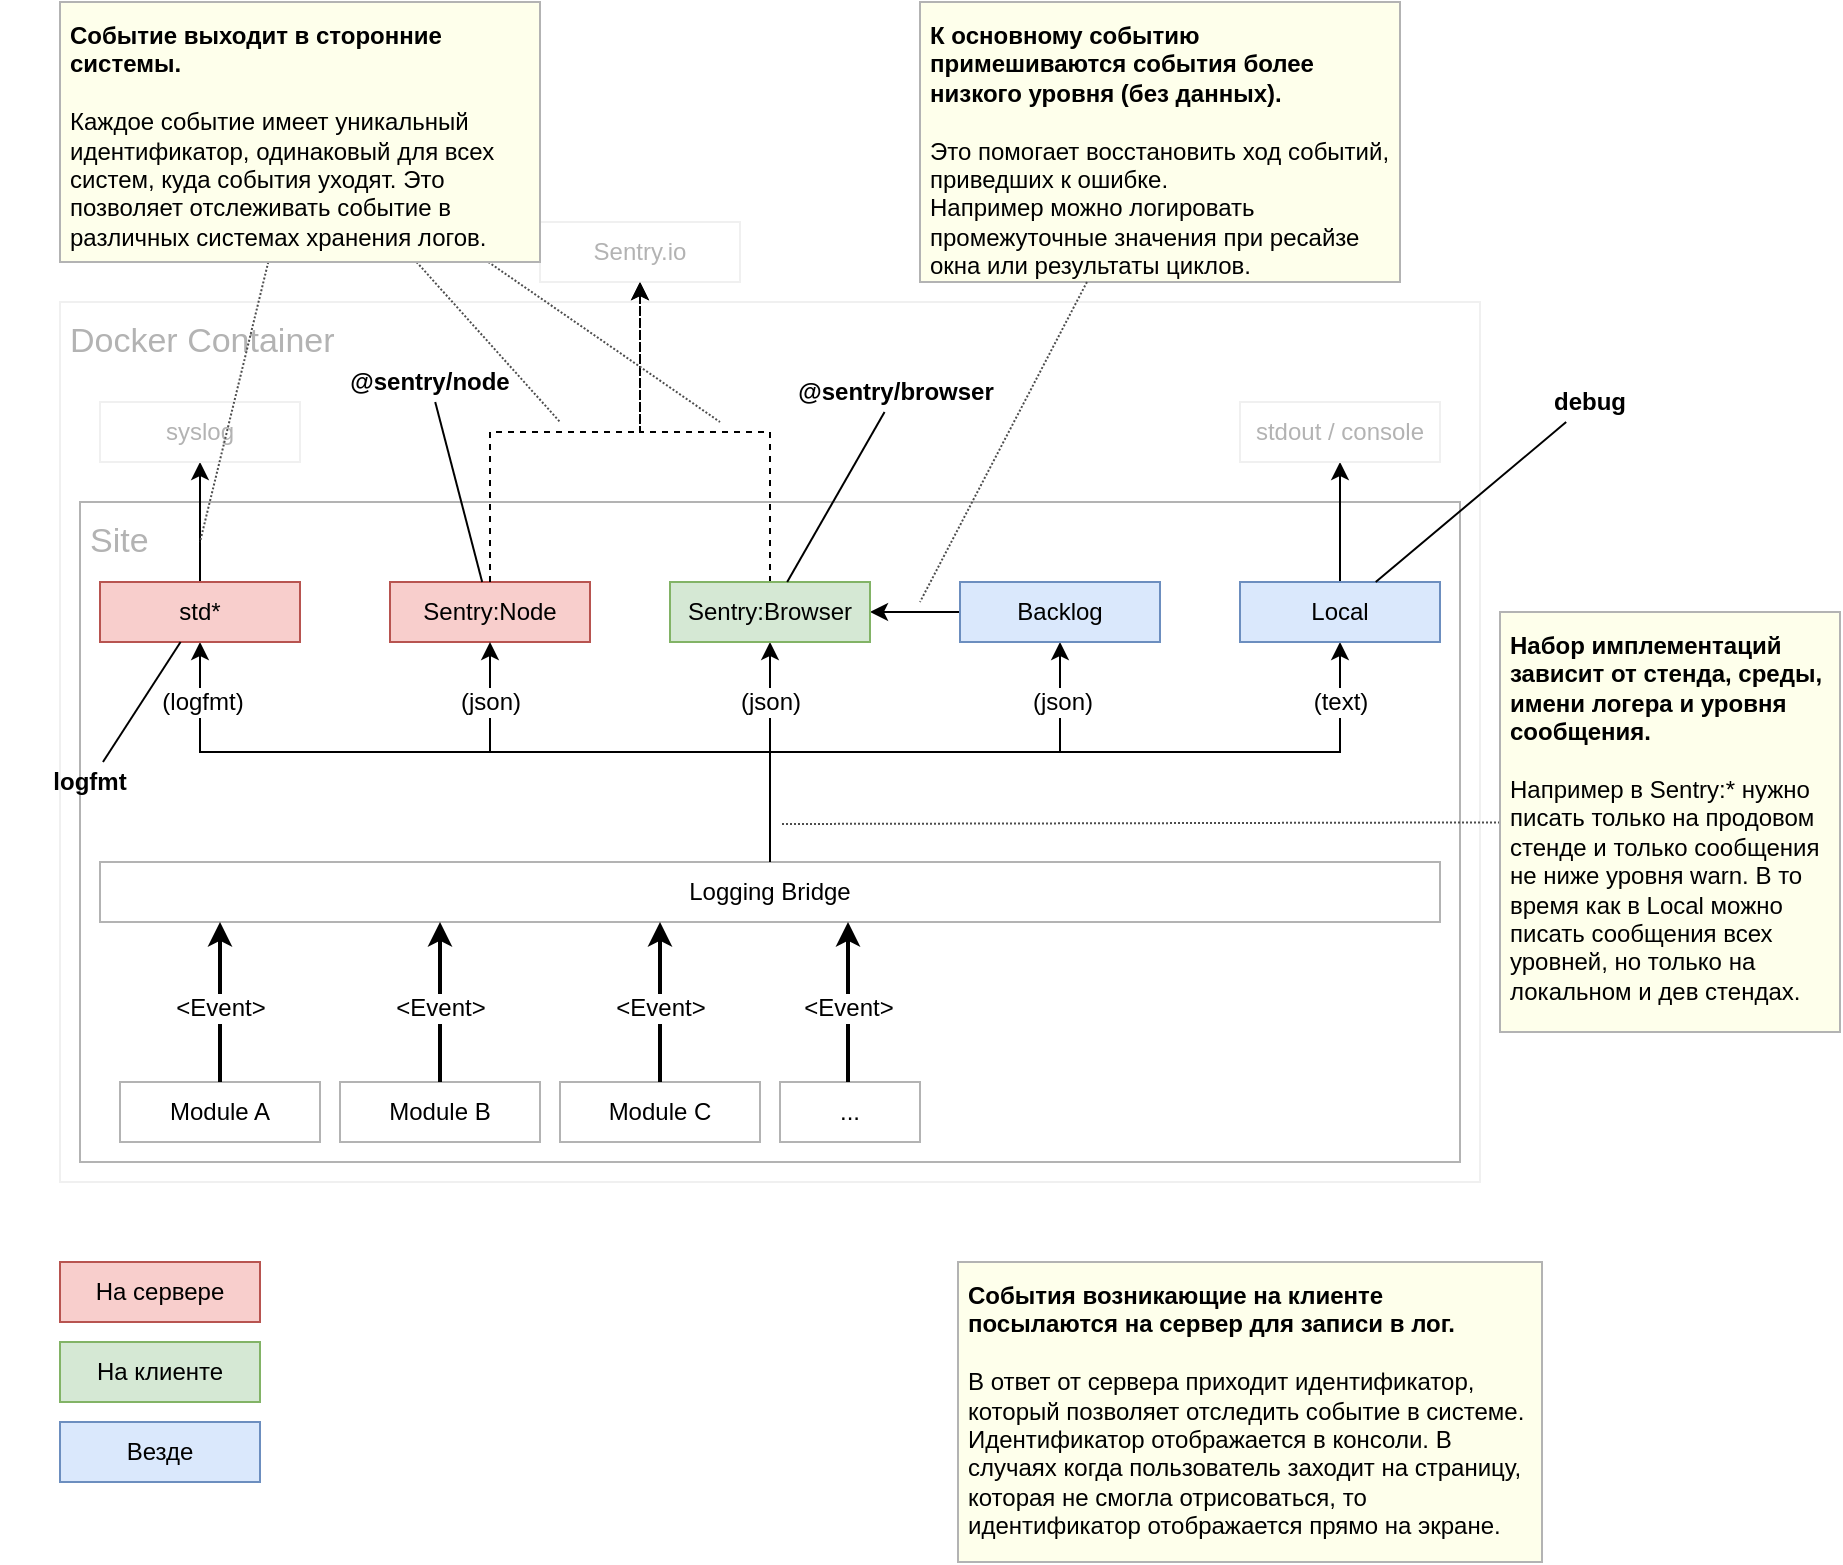 <mxfile version="10.6.6" type="github"><diagram id="plSGRDKo6Dt8ZI3OW87W" name="Page-1"><mxGraphModel dx="1158" dy="726" grid="1" gridSize="10" guides="1" tooltips="1" connect="1" arrows="1" fold="1" page="1" pageScale="1" pageWidth="827" pageHeight="1169" math="0" shadow="0"><root><mxCell id="0"/><mxCell id="1" parent="0"/><mxCell id="GhjLwsjxVcX4-vvsTxXA-20" value="Docker Container" style="rounded=0;whiteSpace=wrap;html=1;strokeColor=#F0F0F0;fontSize=17;fontColor=#B3B3B3;spacing=5;align=left;verticalAlign=top;" parent="1" vertex="1"><mxGeometry x="40" y="240" width="710" height="440" as="geometry"/></mxCell><mxCell id="GhjLwsjxVcX4-vvsTxXA-1" value="Site&lt;div style=&quot;text-align: left ; font-size: 17px&quot;&gt;&lt;/div&gt;" style="rounded=0;whiteSpace=wrap;html=1;strokeColor=#B3B3B3;align=left;verticalAlign=top;fontSize=17;labelBackgroundColor=none;fontColor=#B3B3B3;spacing=5;" parent="1" vertex="1"><mxGeometry x="50" y="340" width="690" height="330" as="geometry"/></mxCell><mxCell id="GhjLwsjxVcX4-vvsTxXA-16" style="edgeStyle=orthogonalEdgeStyle;rounded=0;orthogonalLoop=1;jettySize=auto;html=1;entryX=0.5;entryY=1;entryDx=0;entryDy=0;strokeWidth=1;" parent="1" source="GhjLwsjxVcX4-vvsTxXA-8" target="GhjLwsjxVcX4-vvsTxXA-11" edge="1"><mxGeometry relative="1" as="geometry"/></mxCell><mxCell id="GhjLwsjxVcX4-vvsTxXA-28" value="(logfmt)" style="text;html=1;resizable=0;points=[];align=center;verticalAlign=middle;labelBackgroundColor=#ffffff;" parent="GhjLwsjxVcX4-vvsTxXA-16" vertex="1" connectable="0"><mxGeometry x="0.568" y="-1" relative="1" as="geometry"><mxPoint x="-30" y="-24" as="offset"/></mxGeometry></mxCell><mxCell id="GhjLwsjxVcX4-vvsTxXA-17" style="edgeStyle=orthogonalEdgeStyle;rounded=0;orthogonalLoop=1;jettySize=auto;html=1;entryX=0.5;entryY=1;entryDx=0;entryDy=0;" parent="1" source="GhjLwsjxVcX4-vvsTxXA-8" target="GhjLwsjxVcX4-vvsTxXA-12" edge="1"><mxGeometry relative="1" as="geometry"/></mxCell><mxCell id="GhjLwsjxVcX4-vvsTxXA-29" value="(json)" style="text;html=1;resizable=0;points=[];align=center;verticalAlign=middle;labelBackgroundColor=#ffffff;" parent="GhjLwsjxVcX4-vvsTxXA-17" vertex="1" connectable="0"><mxGeometry x="0.493" y="-1" relative="1" as="geometry"><mxPoint x="-1" y="2" as="offset"/></mxGeometry></mxCell><mxCell id="GhjLwsjxVcX4-vvsTxXA-18" style="edgeStyle=orthogonalEdgeStyle;rounded=0;orthogonalLoop=1;jettySize=auto;html=1;entryX=0.5;entryY=1;entryDx=0;entryDy=0;" parent="1" source="GhjLwsjxVcX4-vvsTxXA-8" target="GhjLwsjxVcX4-vvsTxXA-13" edge="1"><mxGeometry relative="1" as="geometry"/></mxCell><mxCell id="GhjLwsjxVcX4-vvsTxXA-30" value="(json)" style="text;html=1;resizable=0;points=[];align=center;verticalAlign=middle;labelBackgroundColor=#ffffff;" parent="GhjLwsjxVcX4-vvsTxXA-18" vertex="1" connectable="0"><mxGeometry x="0.533" y="3" relative="1" as="geometry"><mxPoint x="5" y="-22" as="offset"/></mxGeometry></mxCell><mxCell id="GhjLwsjxVcX4-vvsTxXA-19" style="edgeStyle=orthogonalEdgeStyle;rounded=0;orthogonalLoop=1;jettySize=auto;html=1;entryX=0.5;entryY=1;entryDx=0;entryDy=0;" parent="1" source="GhjLwsjxVcX4-vvsTxXA-8" target="GhjLwsjxVcX4-vvsTxXA-14" edge="1"><mxGeometry relative="1" as="geometry"/></mxCell><mxCell id="GhjLwsjxVcX4-vvsTxXA-31" value="(text)" style="text;html=1;resizable=0;points=[];align=center;verticalAlign=middle;labelBackgroundColor=#ffffff;" parent="GhjLwsjxVcX4-vvsTxXA-19" vertex="1" connectable="0"><mxGeometry x="0.7" y="-2" relative="1" as="geometry"><mxPoint x="4" y="-27" as="offset"/></mxGeometry></mxCell><mxCell id="GhjLwsjxVcX4-vvsTxXA-8" value="Logging Bridge&lt;br&gt;" style="rounded=0;whiteSpace=wrap;html=1;strokeColor=#B3B3B3;" parent="1" vertex="1"><mxGeometry x="60" y="520" width="670" height="30" as="geometry"/></mxCell><mxCell id="GhjLwsjxVcX4-vvsTxXA-22" style="edgeStyle=orthogonalEdgeStyle;rounded=0;orthogonalLoop=1;jettySize=auto;html=1;exitX=0.5;exitY=0;exitDx=0;exitDy=0;" parent="1" source="GhjLwsjxVcX4-vvsTxXA-11" target="GhjLwsjxVcX4-vvsTxXA-21" edge="1"><mxGeometry relative="1" as="geometry"/></mxCell><mxCell id="GhjLwsjxVcX4-vvsTxXA-11" value="std*&lt;br&gt;" style="rounded=0;whiteSpace=wrap;html=1;strokeColor=#b85450;fillColor=#f8cecc;" parent="1" vertex="1"><mxGeometry x="60" y="380" width="100" height="30" as="geometry"/></mxCell><mxCell id="GhjLwsjxVcX4-vvsTxXA-26" style="edgeStyle=orthogonalEdgeStyle;rounded=0;orthogonalLoop=1;jettySize=auto;html=1;entryX=0.5;entryY=1;entryDx=0;entryDy=0;dashed=1;" parent="1" source="GhjLwsjxVcX4-vvsTxXA-12" target="GhjLwsjxVcX4-vvsTxXA-25" edge="1"><mxGeometry relative="1" as="geometry"/></mxCell><mxCell id="GhjLwsjxVcX4-vvsTxXA-23" style="edgeStyle=orthogonalEdgeStyle;rounded=0;orthogonalLoop=1;jettySize=auto;html=1;entryX=1;entryY=0.5;entryDx=0;entryDy=0;" parent="1" source="GhjLwsjxVcX4-vvsTxXA-13" target="GhjLwsjxVcX4-vvsTxXA-12" edge="1"><mxGeometry relative="1" as="geometry"/></mxCell><mxCell id="GhjLwsjxVcX4-vvsTxXA-13" value="Backlog&lt;br&gt;" style="rounded=0;whiteSpace=wrap;html=1;strokeColor=#6c8ebf;fillColor=#dae8fc;" parent="1" vertex="1"><mxGeometry x="490" y="380" width="100" height="30" as="geometry"/></mxCell><mxCell id="xoon3yMHOYKr-UEsjlOf-9" style="edgeStyle=orthogonalEdgeStyle;rounded=0;orthogonalLoop=1;jettySize=auto;html=1;strokeWidth=1;" edge="1" parent="1" source="GhjLwsjxVcX4-vvsTxXA-14" target="xoon3yMHOYKr-UEsjlOf-8"><mxGeometry relative="1" as="geometry"/></mxCell><mxCell id="GhjLwsjxVcX4-vvsTxXA-14" value="Local&lt;br&gt;" style="rounded=0;whiteSpace=wrap;html=1;strokeColor=#6c8ebf;fillColor=#dae8fc;" parent="1" vertex="1"><mxGeometry x="630" y="380" width="100" height="30" as="geometry"/></mxCell><mxCell id="GhjLwsjxVcX4-vvsTxXA-21" value="syslog" style="rounded=0;whiteSpace=wrap;html=1;strokeColor=#F0F0F0;fontColor=#B3B3B3;" parent="1" vertex="1"><mxGeometry x="60" y="290" width="100" height="30" as="geometry"/></mxCell><mxCell id="GhjLwsjxVcX4-vvsTxXA-25" value="Sentry.io&lt;br&gt;" style="rounded=0;whiteSpace=wrap;html=1;strokeColor=#F0F0F0;fontColor=#B3B3B3;" parent="1" vertex="1"><mxGeometry x="280" y="200" width="100" height="30" as="geometry"/></mxCell><mxCell id="GhjLwsjxVcX4-vvsTxXA-12" value="&lt;span&gt;Sentry:Browser&lt;/span&gt;" style="rounded=0;whiteSpace=wrap;html=1;strokeColor=#82b366;fillColor=#d5e8d4;" parent="1" vertex="1"><mxGeometry x="345" y="380" width="100" height="30" as="geometry"/></mxCell><mxCell id="GhjLwsjxVcX4-vvsTxXA-54" value="Module A" style="rounded=0;whiteSpace=wrap;html=1;strokeColor=#B3B3B3;" parent="1" vertex="1"><mxGeometry x="70" y="630" width="100" height="30" as="geometry"/></mxCell><mxCell id="GhjLwsjxVcX4-vvsTxXA-55" value="Module B" style="rounded=0;whiteSpace=wrap;html=1;strokeColor=#B3B3B3;" parent="1" vertex="1"><mxGeometry x="180" y="630" width="100" height="30" as="geometry"/></mxCell><mxCell id="GhjLwsjxVcX4-vvsTxXA-57" value="Module C" style="rounded=0;whiteSpace=wrap;html=1;strokeColor=#B3B3B3;" parent="1" vertex="1"><mxGeometry x="290" y="630" width="100" height="30" as="geometry"/></mxCell><mxCell id="GhjLwsjxVcX4-vvsTxXA-58" value="..." style="rounded=0;whiteSpace=wrap;html=1;strokeColor=#B3B3B3;" parent="1" vertex="1"><mxGeometry x="400" y="630" width="70" height="30" as="geometry"/></mxCell><mxCell id="GhjLwsjxVcX4-vvsTxXA-59" style="edgeStyle=orthogonalEdgeStyle;rounded=0;orthogonalLoop=1;jettySize=auto;html=1;strokeWidth=2;entryX=0.113;entryY=1;entryDx=0;entryDy=0;entryPerimeter=0;exitX=0.5;exitY=0;exitDx=0;exitDy=0;" parent="1" edge="1"><mxGeometry relative="1" as="geometry"><mxPoint x="230" y="630" as="sourcePoint"/><mxPoint x="230" y="550" as="targetPoint"/></mxGeometry></mxCell><mxCell id="GhjLwsjxVcX4-vvsTxXA-60" value="&amp;lt;Event&amp;gt;&lt;br&gt;" style="text;html=1;resizable=0;points=[];align=center;verticalAlign=middle;labelBackgroundColor=#ffffff;" parent="GhjLwsjxVcX4-vvsTxXA-59" vertex="1" connectable="0"><mxGeometry x="-0.067" relative="1" as="geometry"><mxPoint as="offset"/></mxGeometry></mxCell><mxCell id="GhjLwsjxVcX4-vvsTxXA-61" style="edgeStyle=orthogonalEdgeStyle;rounded=0;orthogonalLoop=1;jettySize=auto;html=1;strokeWidth=2;entryX=0.113;entryY=1;entryDx=0;entryDy=0;entryPerimeter=0;exitX=0.5;exitY=0;exitDx=0;exitDy=0;" parent="1" edge="1"><mxGeometry relative="1" as="geometry"><mxPoint x="340" y="630" as="sourcePoint"/><mxPoint x="340" y="550" as="targetPoint"/></mxGeometry></mxCell><mxCell id="GhjLwsjxVcX4-vvsTxXA-62" value="&amp;lt;Event&amp;gt;&lt;br&gt;" style="text;html=1;resizable=0;points=[];align=center;verticalAlign=middle;labelBackgroundColor=#ffffff;" parent="GhjLwsjxVcX4-vvsTxXA-61" vertex="1" connectable="0"><mxGeometry x="-0.067" relative="1" as="geometry"><mxPoint as="offset"/></mxGeometry></mxCell><mxCell id="GhjLwsjxVcX4-vvsTxXA-63" style="edgeStyle=orthogonalEdgeStyle;rounded=0;orthogonalLoop=1;jettySize=auto;html=1;strokeWidth=2;entryX=0.113;entryY=1;entryDx=0;entryDy=0;entryPerimeter=0;exitX=0.5;exitY=0;exitDx=0;exitDy=0;" parent="1" edge="1"><mxGeometry relative="1" as="geometry"><mxPoint x="434" y="630" as="sourcePoint"/><mxPoint x="434" y="550" as="targetPoint"/></mxGeometry></mxCell><mxCell id="GhjLwsjxVcX4-vvsTxXA-64" value="&amp;lt;Event&amp;gt;&lt;br&gt;" style="text;html=1;resizable=0;points=[];align=center;verticalAlign=middle;labelBackgroundColor=#ffffff;" parent="GhjLwsjxVcX4-vvsTxXA-63" vertex="1" connectable="0"><mxGeometry x="-0.067" relative="1" as="geometry"><mxPoint as="offset"/></mxGeometry></mxCell><mxCell id="xoon3yMHOYKr-UEsjlOf-2" value="&lt;span&gt;Sentry:Node&lt;/span&gt;" style="rounded=0;whiteSpace=wrap;html=1;strokeColor=#b85450;fillColor=#f8cecc;" vertex="1" parent="1"><mxGeometry x="205" y="380" width="100" height="30" as="geometry"/></mxCell><mxCell id="xoon3yMHOYKr-UEsjlOf-3" style="edgeStyle=orthogonalEdgeStyle;rounded=0;orthogonalLoop=1;jettySize=auto;html=1;entryX=0.5;entryY=1;entryDx=0;entryDy=0;strokeWidth=1;exitX=0.5;exitY=0;exitDx=0;exitDy=0;" edge="1" parent="1" source="GhjLwsjxVcX4-vvsTxXA-8" target="xoon3yMHOYKr-UEsjlOf-2"><mxGeometry relative="1" as="geometry"><mxPoint x="335" y="550" as="sourcePoint"/><mxPoint x="120" y="420" as="targetPoint"/></mxGeometry></mxCell><mxCell id="xoon3yMHOYKr-UEsjlOf-4" value="(json)" style="text;html=1;resizable=0;points=[];align=center;verticalAlign=middle;labelBackgroundColor=#ffffff;" vertex="1" connectable="0" parent="xoon3yMHOYKr-UEsjlOf-3"><mxGeometry x="0.568" y="-1" relative="1" as="geometry"><mxPoint x="-1" y="-24" as="offset"/></mxGeometry></mxCell><mxCell id="xoon3yMHOYKr-UEsjlOf-7" style="edgeStyle=orthogonalEdgeStyle;rounded=0;orthogonalLoop=1;jettySize=auto;html=1;entryX=0.5;entryY=1;entryDx=0;entryDy=0;dashed=1;exitX=0.5;exitY=0;exitDx=0;exitDy=0;" edge="1" parent="1" source="xoon3yMHOYKr-UEsjlOf-2" target="GhjLwsjxVcX4-vvsTxXA-25"><mxGeometry relative="1" as="geometry"><mxPoint x="410" y="390" as="sourcePoint"/><mxPoint x="410" y="240" as="targetPoint"/></mxGeometry></mxCell><mxCell id="xoon3yMHOYKr-UEsjlOf-8" value="stdout / console" style="rounded=0;whiteSpace=wrap;html=1;strokeColor=#F0F0F0;fontColor=#B3B3B3;" vertex="1" parent="1"><mxGeometry x="630" y="290" width="100" height="30" as="geometry"/></mxCell><mxCell id="xoon3yMHOYKr-UEsjlOf-10" style="edgeStyle=none;rounded=0;orthogonalLoop=1;jettySize=auto;html=1;endArrow=none;endFill=0;fontColor=#B3B3B3;dashed=1;strokeColor=#4D4D4D;dashPattern=1 1;" edge="1" parent="1" source="GhjLwsjxVcX4-vvsTxXA-44"><mxGeometry relative="1" as="geometry"><mxPoint x="370" y="300" as="targetPoint"/><mxPoint x="233" y="175" as="sourcePoint"/></mxGeometry></mxCell><mxCell id="xoon3yMHOYKr-UEsjlOf-11" value="На сервере" style="rounded=0;whiteSpace=wrap;html=1;strokeColor=#b85450;fillColor=#f8cecc;" vertex="1" parent="1"><mxGeometry x="40" y="720" width="100" height="30" as="geometry"/></mxCell><mxCell id="xoon3yMHOYKr-UEsjlOf-12" value="&lt;span&gt;На клиенте&lt;/span&gt;" style="rounded=0;whiteSpace=wrap;html=1;strokeColor=#82b366;fillColor=#d5e8d4;" vertex="1" parent="1"><mxGeometry x="40" y="760" width="100" height="30" as="geometry"/></mxCell><mxCell id="xoon3yMHOYKr-UEsjlOf-13" value="&lt;span&gt;Везде&lt;/span&gt;" style="rounded=0;whiteSpace=wrap;html=1;strokeColor=#6c8ebf;fillColor=#dae8fc;" vertex="1" parent="1"><mxGeometry x="40" y="800" width="100" height="30" as="geometry"/></mxCell><mxCell id="xoon3yMHOYKr-UEsjlOf-14" style="edgeStyle=orthogonalEdgeStyle;rounded=0;orthogonalLoop=1;jettySize=auto;html=1;strokeWidth=2;entryX=0.113;entryY=1;entryDx=0;entryDy=0;entryPerimeter=0;exitX=0.5;exitY=0;exitDx=0;exitDy=0;" edge="1" parent="1"><mxGeometry relative="1" as="geometry"><mxPoint x="120" y="630" as="sourcePoint"/><mxPoint x="120" y="550" as="targetPoint"/></mxGeometry></mxCell><mxCell id="xoon3yMHOYKr-UEsjlOf-15" value="&amp;lt;Event&amp;gt;&lt;br&gt;" style="text;html=1;resizable=0;points=[];align=center;verticalAlign=middle;labelBackgroundColor=#ffffff;" vertex="1" connectable="0" parent="xoon3yMHOYKr-UEsjlOf-14"><mxGeometry x="-0.067" relative="1" as="geometry"><mxPoint as="offset"/></mxGeometry></mxCell><mxCell id="GhjLwsjxVcX4-vvsTxXA-32" value="Libs" parent="0"/><mxCell id="GhjLwsjxVcX4-vvsTxXA-34" style="rounded=0;orthogonalLoop=1;jettySize=auto;html=1;endArrow=none;endFill=0;" parent="GhjLwsjxVcX4-vvsTxXA-32" source="GhjLwsjxVcX4-vvsTxXA-33" target="GhjLwsjxVcX4-vvsTxXA-12" edge="1"><mxGeometry relative="1" as="geometry"><mxPoint x="840" y="230" as="targetPoint"/></mxGeometry></mxCell><mxCell id="GhjLwsjxVcX4-vvsTxXA-33" value="@sentry/browser" style="text;html=1;strokeColor=none;fillColor=none;align=center;verticalAlign=middle;whiteSpace=wrap;rounded=0;fontStyle=1" parent="GhjLwsjxVcX4-vvsTxXA-32" vertex="1"><mxGeometry x="413" y="275" width="90" height="20" as="geometry"/></mxCell><mxCell id="GhjLwsjxVcX4-vvsTxXA-36" style="edgeStyle=none;rounded=0;orthogonalLoop=1;jettySize=auto;html=1;endArrow=none;endFill=0;" parent="GhjLwsjxVcX4-vvsTxXA-32" source="GhjLwsjxVcX4-vvsTxXA-35" target="GhjLwsjxVcX4-vvsTxXA-14" edge="1"><mxGeometry relative="1" as="geometry"/></mxCell><mxCell id="GhjLwsjxVcX4-vvsTxXA-35" value="debug" style="text;html=1;strokeColor=none;fillColor=none;align=center;verticalAlign=middle;whiteSpace=wrap;rounded=0;fontStyle=1" parent="GhjLwsjxVcX4-vvsTxXA-32" vertex="1"><mxGeometry x="760" y="280" width="90" height="20" as="geometry"/></mxCell><mxCell id="GhjLwsjxVcX4-vvsTxXA-38" style="edgeStyle=none;rounded=0;orthogonalLoop=1;jettySize=auto;html=1;endArrow=none;endFill=0;" parent="GhjLwsjxVcX4-vvsTxXA-32" source="GhjLwsjxVcX4-vvsTxXA-37" target="GhjLwsjxVcX4-vvsTxXA-11" edge="1"><mxGeometry relative="1" as="geometry"/></mxCell><mxCell id="GhjLwsjxVcX4-vvsTxXA-37" value="logfmt" style="text;html=1;strokeColor=none;fillColor=none;align=center;verticalAlign=middle;whiteSpace=wrap;rounded=0;fontStyle=1" parent="GhjLwsjxVcX4-vvsTxXA-32" vertex="1"><mxGeometry x="10" y="470" width="90" height="20" as="geometry"/></mxCell><mxCell id="xoon3yMHOYKr-UEsjlOf-16" value="@sentry/node" style="text;html=1;strokeColor=none;fillColor=none;align=center;verticalAlign=middle;whiteSpace=wrap;rounded=0;fontStyle=1" vertex="1" parent="GhjLwsjxVcX4-vvsTxXA-32"><mxGeometry x="170" y="270" width="110" height="20" as="geometry"/></mxCell><mxCell id="xoon3yMHOYKr-UEsjlOf-17" style="rounded=0;orthogonalLoop=1;jettySize=auto;html=1;endArrow=none;endFill=0;" edge="1" parent="GhjLwsjxVcX4-vvsTxXA-32" source="xoon3yMHOYKr-UEsjlOf-16" target="xoon3yMHOYKr-UEsjlOf-2"><mxGeometry relative="1" as="geometry"><mxPoint x="413.333" y="390" as="targetPoint"/><mxPoint x="474.444" y="280" as="sourcePoint"/></mxGeometry></mxCell><mxCell id="GhjLwsjxVcX4-vvsTxXA-39" value="Comments" parent="0"/><mxCell id="GhjLwsjxVcX4-vvsTxXA-41" style="edgeStyle=none;rounded=0;orthogonalLoop=1;jettySize=auto;html=1;endArrow=none;endFill=0;dashed=1;strokeColor=#4D4D4D;dashPattern=1 1;" parent="GhjLwsjxVcX4-vvsTxXA-39" source="GhjLwsjxVcX4-vvsTxXA-40" edge="1"><mxGeometry relative="1" as="geometry"><mxPoint x="400" y="501" as="targetPoint"/></mxGeometry></mxCell><mxCell id="GhjLwsjxVcX4-vvsTxXA-40" value="&lt;b&gt;Набор имплементаций зависит от стенда, среды, имени логера и уровня сообщения.&lt;/b&gt;&lt;br&gt;&lt;br&gt;Например в&amp;nbsp;Sentry:* нужно писать только на продовом стенде и только сообщения не ниже уровня&amp;nbsp;warn. В то время как в Local можно писать сообщения всех уровней, но только на локальном и дев стендах.&lt;br&gt;" style="text;html=1;strokeColor=#B3B3B3;fillColor=#FEFFEB;align=left;verticalAlign=top;whiteSpace=wrap;rounded=0;spacing=5;" parent="GhjLwsjxVcX4-vvsTxXA-39" vertex="1"><mxGeometry x="760" y="395" width="170" height="210" as="geometry"/></mxCell><mxCell id="GhjLwsjxVcX4-vvsTxXA-42" value="&lt;b&gt;События возникающие на клиенте посылаются на сервер для записи в лог.&lt;/b&gt;&lt;br&gt;&lt;br&gt;В ответ от сервера приходит идентификатор, который позволяет отследить событие в системе. Идентификатор отображается в консоли. В случаях когда пользователь заходит на страницу, которая не смогла отрисоваться, то идентификатор отображается прямо на экране.&lt;br&gt;" style="text;html=1;strokeColor=#B3B3B3;fillColor=#FEFFEB;align=left;verticalAlign=top;whiteSpace=wrap;rounded=0;spacing=5;" parent="GhjLwsjxVcX4-vvsTxXA-39" vertex="1"><mxGeometry x="489" y="720" width="292" height="150" as="geometry"/></mxCell><mxCell id="GhjLwsjxVcX4-vvsTxXA-45" style="edgeStyle=none;rounded=0;orthogonalLoop=1;jettySize=auto;html=1;endArrow=none;endFill=0;fontColor=#B3B3B3;dashed=1;strokeColor=#4D4D4D;dashPattern=1 1;" parent="GhjLwsjxVcX4-vvsTxXA-39" source="GhjLwsjxVcX4-vvsTxXA-44" edge="1"><mxGeometry relative="1" as="geometry"><mxPoint x="290" y="300" as="targetPoint"/></mxGeometry></mxCell><mxCell id="GhjLwsjxVcX4-vvsTxXA-46" style="edgeStyle=none;rounded=0;orthogonalLoop=1;jettySize=auto;html=1;endArrow=none;endFill=0;fontColor=#B3B3B3;dashed=1;strokeColor=#4D4D4D;dashPattern=1 1;" parent="GhjLwsjxVcX4-vvsTxXA-39" source="GhjLwsjxVcX4-vvsTxXA-44" edge="1"><mxGeometry relative="1" as="geometry"><mxPoint x="110" y="360" as="targetPoint"/></mxGeometry></mxCell><mxCell id="GhjLwsjxVcX4-vvsTxXA-44" value="&lt;b&gt;Событие выходит в сторонние системы.&lt;/b&gt;&lt;br&gt;&lt;br&gt;Каждое событие имеет уникальный идентификатор, одинаковый для всех систем, куда события уходят. Это позволяет отслеживать событие в различных системах хранения логов.&lt;br&gt;" style="text;html=1;strokeColor=#B3B3B3;fillColor=#FEFFEB;align=left;verticalAlign=top;whiteSpace=wrap;rounded=0;spacing=5;" parent="GhjLwsjxVcX4-vvsTxXA-39" vertex="1"><mxGeometry x="40" y="90" width="240" height="130" as="geometry"/></mxCell><mxCell id="GhjLwsjxVcX4-vvsTxXA-51" value="&lt;b&gt;К основному событию примешиваются события более низкого уровня (без данных).&lt;/b&gt;&lt;br&gt;&lt;br&gt;Это помогает восстановить ход событий, приведших к ошибке.&lt;br&gt;Например можно логировать промежуточные значения при ресайзе окна или результаты циклов.&lt;br&gt;" style="text;html=1;strokeColor=#B3B3B3;fillColor=#FEFFEB;align=left;verticalAlign=top;whiteSpace=wrap;rounded=0;spacing=5;" parent="GhjLwsjxVcX4-vvsTxXA-39" vertex="1"><mxGeometry x="470" y="90" width="240" height="140" as="geometry"/></mxCell><mxCell id="GhjLwsjxVcX4-vvsTxXA-52" style="edgeStyle=none;rounded=0;orthogonalLoop=1;jettySize=auto;html=1;endArrow=none;endFill=0;fontColor=#B3B3B3;dashed=1;strokeColor=#4D4D4D;dashPattern=1 1;" parent="GhjLwsjxVcX4-vvsTxXA-39" source="GhjLwsjxVcX4-vvsTxXA-51" edge="1"><mxGeometry relative="1" as="geometry"><mxPoint x="470" y="390" as="targetPoint"/><mxPoint x="443.568" y="190" as="sourcePoint"/></mxGeometry></mxCell></root></mxGraphModel></diagram></mxfile>